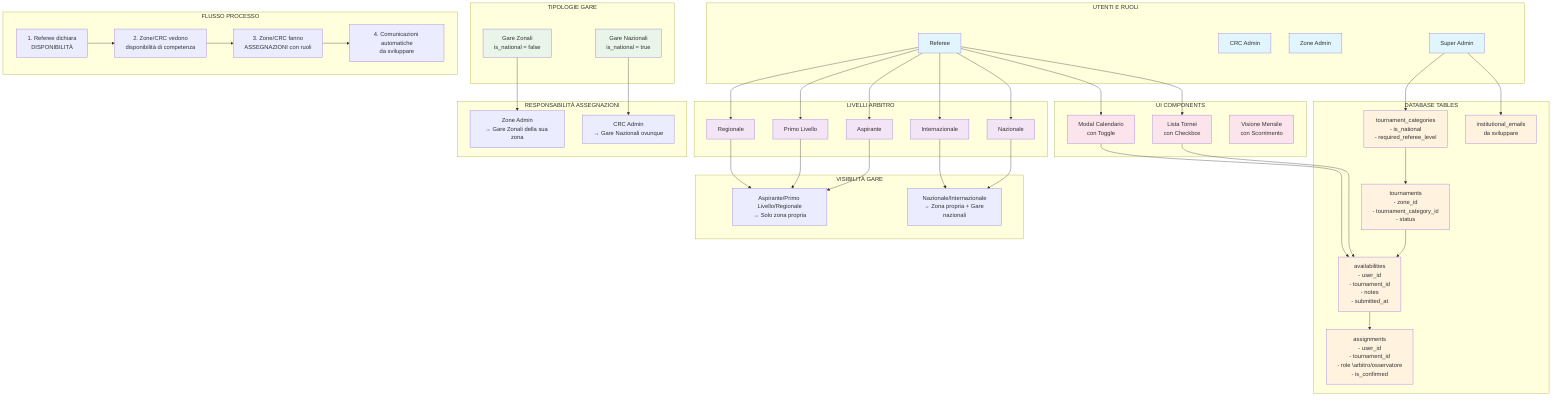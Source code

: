 graph TB
    subgraph "UTENTI E RUOLI"
        SA[Super Admin]
        CRC[CRC Admin]
        ZA[Zone Admin]
        REF[Referee]
    end

    subgraph "LIVELLI ARBITRO"
        ASP[Aspirante]
        PL[Primo Livello]
        REG[Regionale]
        NAZ[Nazionale]
        INT[Internazionale]
    end

    subgraph "TIPOLOGIE GARE"
        GZ[Gare Zonali<br/>is_national = false]
        GN[Gare Nazionali<br/>is_national = true]
    end

    subgraph "DATABASE TABLES"
        TC[tournament_categories<br/>- is_national<br/>- required_referee_level]
        T[tournaments<br/>- zone_id<br/>- tournament_category_id<br/>- status]
        A[availabilities<br/>- user_id<br/>- tournament_id<br/>- notes<br/>- submitted_at]
        AS[assignments<br/>- user_id<br/>- tournament_id<br/>- role \arbitro/osservatore<br/>- is_confirmed]
        IE[institutional_emails<br/>da sviluppare]
    end

    subgraph "VISIBILITÀ GARE"
        ASPPL["Aspirante/Primo Livello/Regionale<br/>→ Solo zona propria"]
        NAZINT["Nazionale/Internazionale<br/>→ Zona propria + Gare nazionali"]
    end

    subgraph "FLUSSO PROCESSO"
        F1[1. Referee dichiara<br/>DISPONIBILITÀ]
        F2[2. Zone/CRC vedono<br/>disponibilità di competenza]
        F3[3. Zone/CRC fanno<br/>ASSEGNAZIONI con ruoli]
        F4[4. Comunicazioni automatiche<br/>da sviluppare]
    end

    subgraph "UI COMPONENTS"
        LIST[Lista Tornei<br/>con Checkbox]
        CAL[Modal Calendario<br/>con Toggle]
        MONTH[Visione Mensile<br/>con Scorrimento]
    end

    subgraph "RESPONSABILITÀ ASSEGNAZIONI"
        ZONE_RESP[Zone Admin<br/>→ Gare Zonali della sua zona]
        CRC_RESP[CRC Admin<br/>→ Gare Nazionali ovunque]
    end

    %% Relazioni Utenti-Livelli
    REF --> ASP
    REF --> PL
    REF --> REG
    REF --> NAZ
    REF --> INT

    %% Relazioni Visibilità
    ASP --> ASPPL
    PL --> ASPPL
    REG --> ASPPL
    NAZ --> NAZINT
    INT --> NAZINT

    %% Relazioni Gare
    GZ --> ZONE_RESP
    GN --> CRC_RESP

    %% Flusso processo
    F1 --> F2 --> F3 --> F4

    %% Tabelle
    TC --> T
    T --> A
    A --> AS

    %% SuperAdmin
    SA --> TC
    SA --> IE

    %% UI
    REF --> LIST
    REF --> CAL
    LIST --> A
    CAL --> A

    %% Styling
    classDef userRole fill:#e1f5fe
    classDef refLevel fill:#f3e5f5
    classDef gareType fill:#e8f5e8
    classDef dbTable fill:#fff3e0
    classDef uiComp fill:#fce4ec

    class SA,CRC,ZA,REF userRole
    class ASP,PL,REG,NAZ,INT refLevel
    class GZ,GN gareType
    class TC,T,A,AS,IE dbTable
    class LIST,CAL,MONTH uiComp